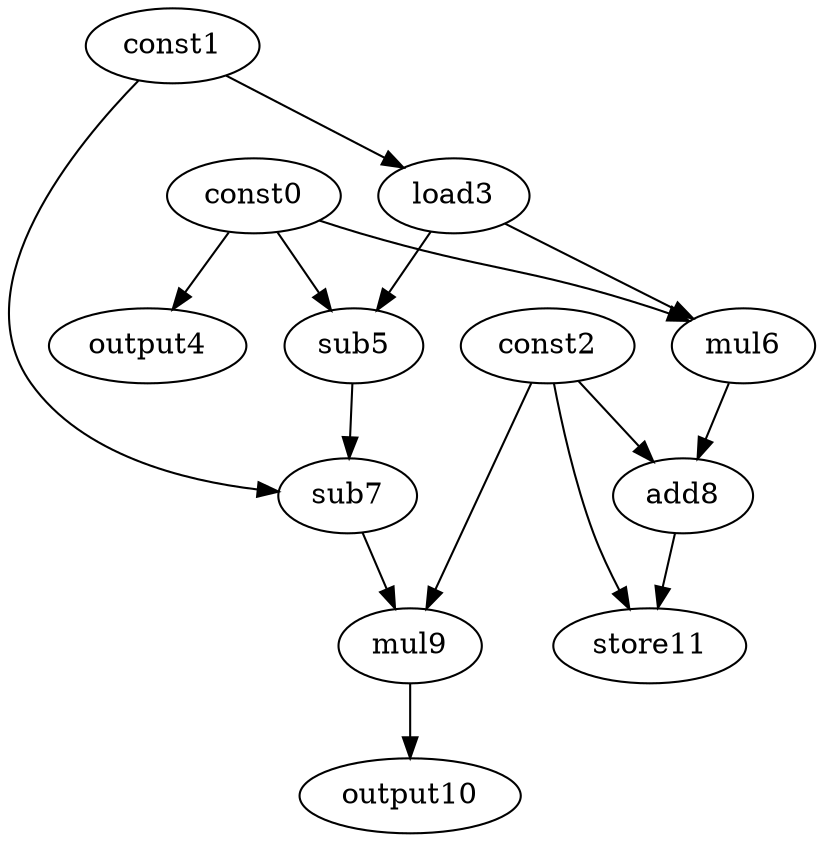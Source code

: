 digraph G { 
const0[opcode=const]; 
const1[opcode=const]; 
const2[opcode=const]; 
load3[opcode=load]; 
output4[opcode=output]; 
sub5[opcode=sub]; 
mul6[opcode=mul]; 
sub7[opcode=sub]; 
add8[opcode=add]; 
mul9[opcode=mul]; 
output10[opcode=output]; 
store11[opcode=store]; 
const1->load3[operand=0];
const0->output4[operand=0];
const0->sub5[operand=0];
load3->sub5[operand=1];
const0->mul6[operand=0];
load3->mul6[operand=1];
const1->sub7[operand=0];
sub5->sub7[operand=1];
const2->add8[operand=0];
mul6->add8[operand=1];
const2->mul9[operand=0];
sub7->mul9[operand=1];
add8->store11[operand=0];
const2->store11[operand=1];
mul9->output10[operand=0];
}
